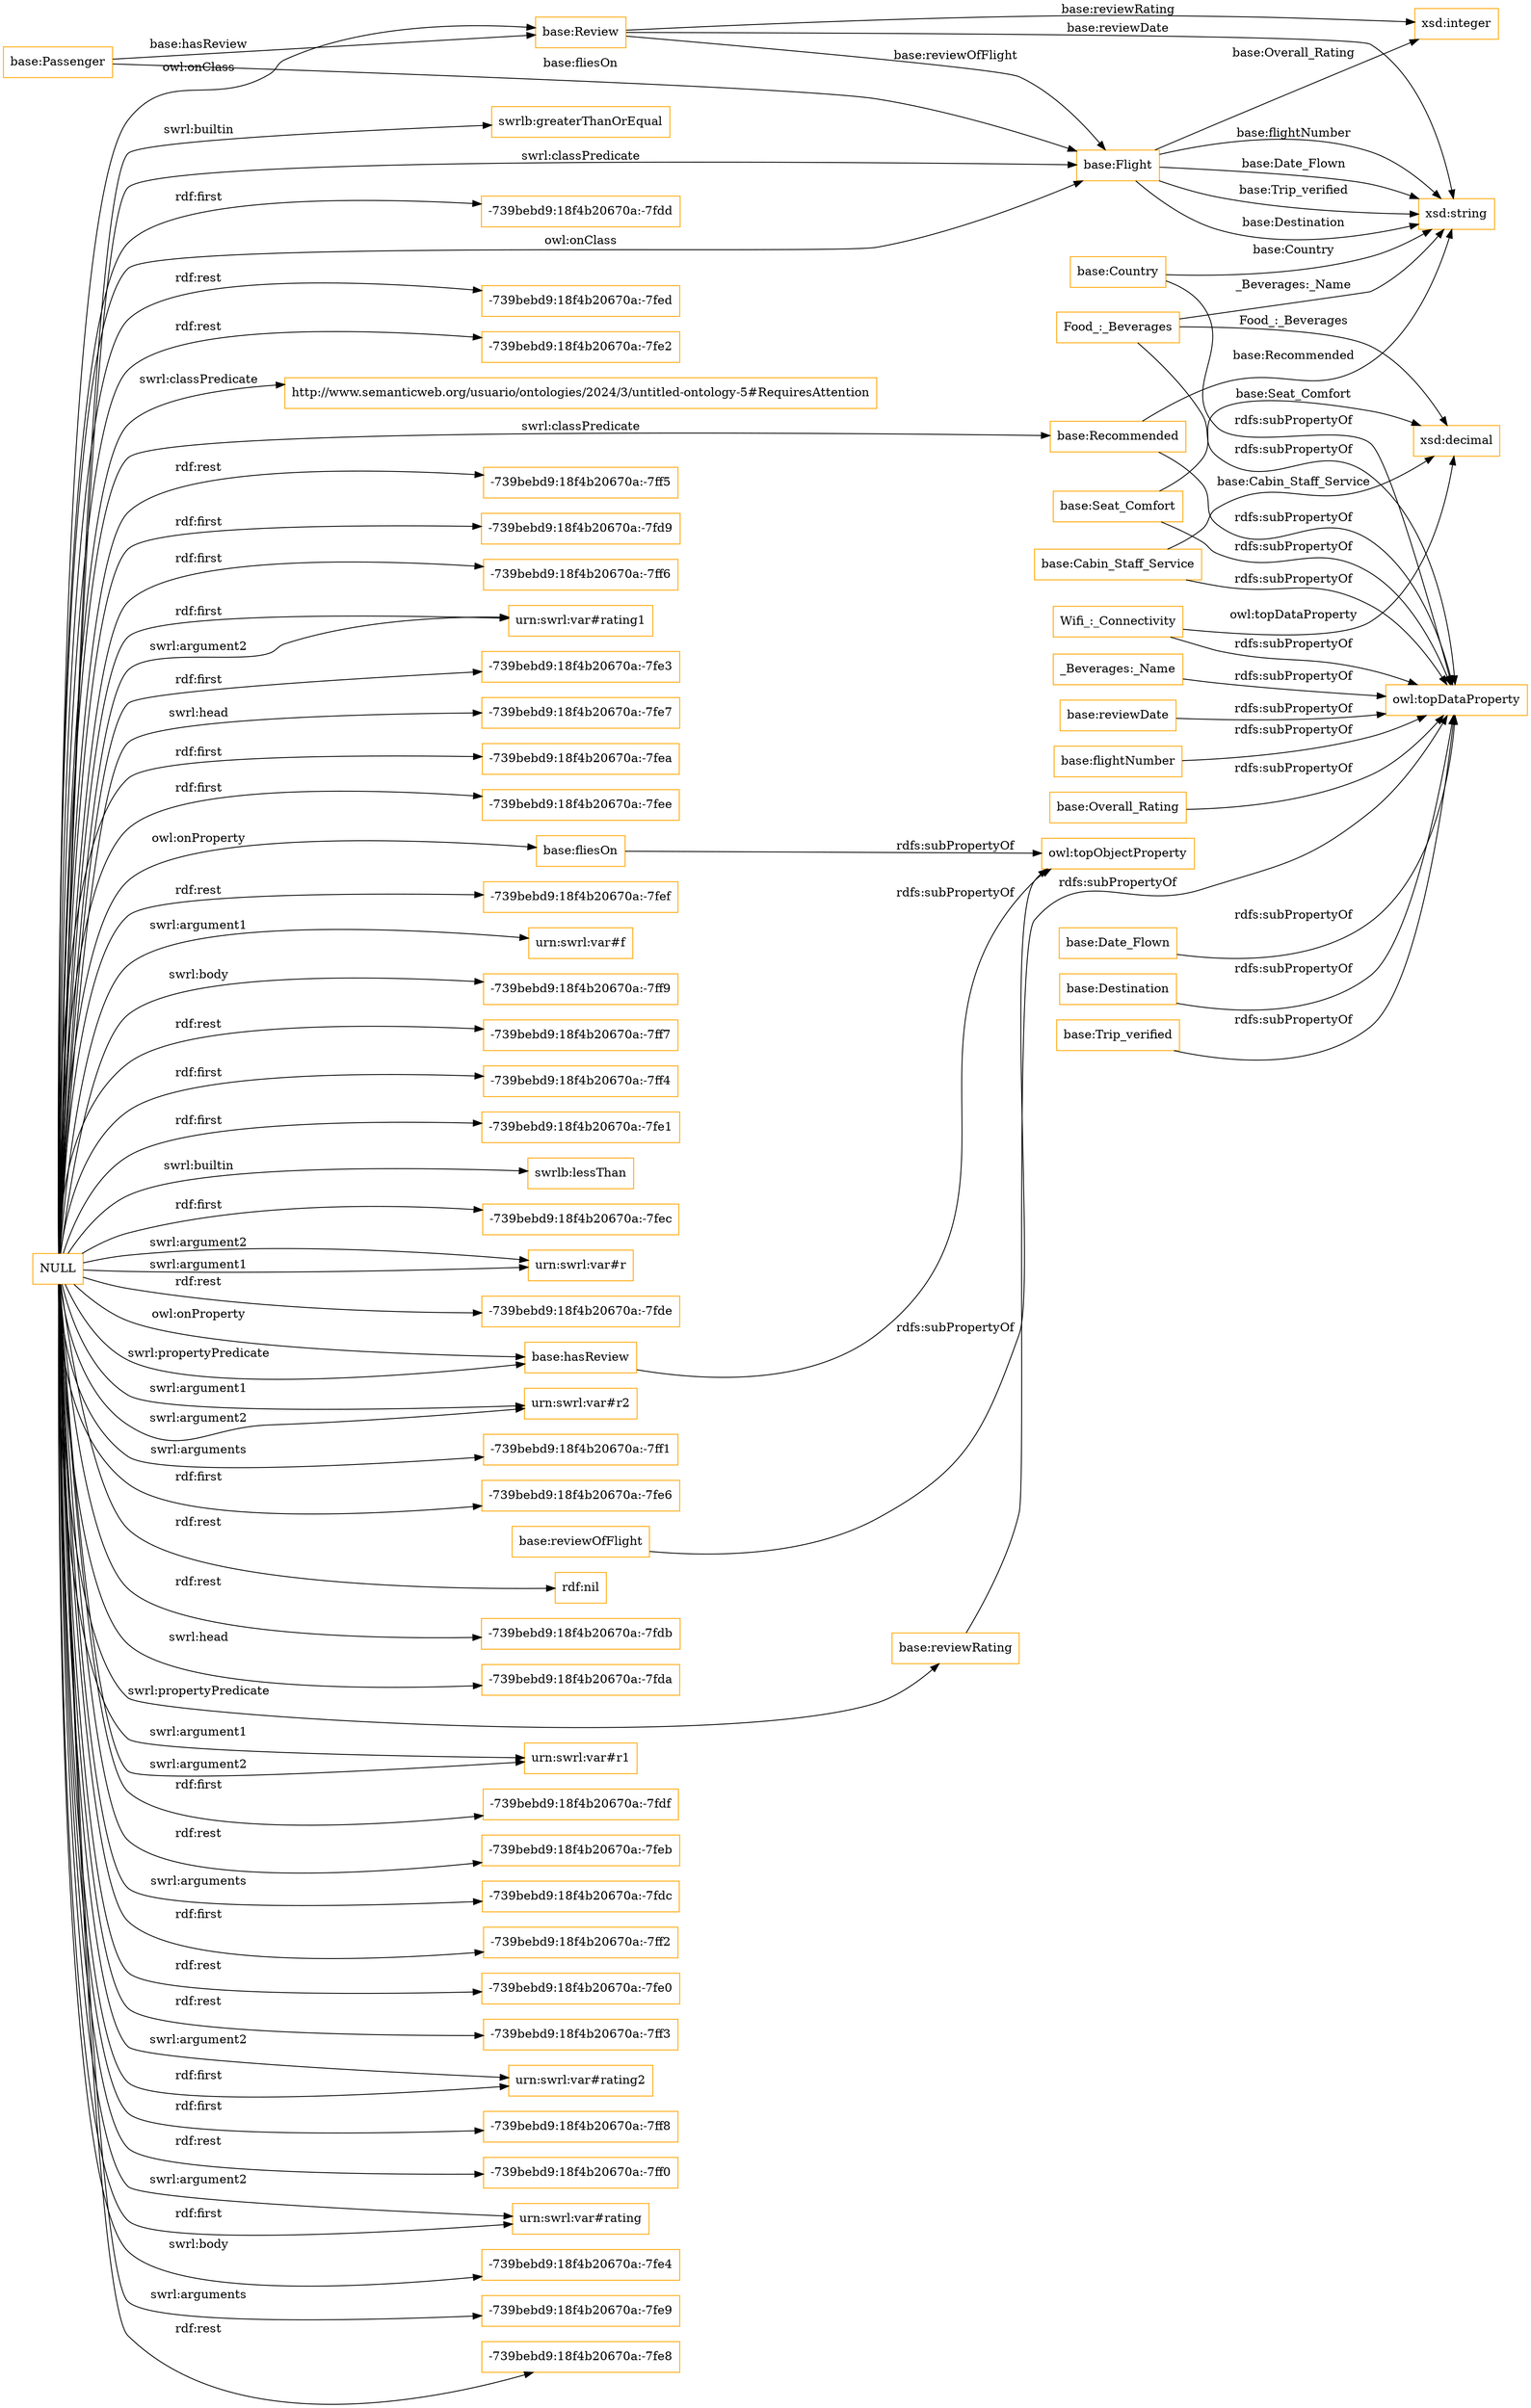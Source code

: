 digraph ar2dtool_diagram { 
rankdir=LR;
size="1501"
node [shape = rectangle, color="orange"]; "http://www.semanticweb.org/usuario/ontologies/2024/3/untitled-ontology-5#RequiresAttention" "base:Passenger" "base:Date_Flown" "base:Cabin_Staff_Service" "base:Country" "base:Seat_Comfort" "Wifi_:_Connectivity" "base:Review" "base:Overall_Rating" "base:Destination" "base:Recommended" "base:Trip_verified" "base:Flight" "Food_:_Beverages" ; /*classes style*/
	"NULL" -> "-739bebd9:18f4b20670a:-7ff5" [ label = "rdf:rest" ];
	"NULL" -> "-739bebd9:18f4b20670a:-7fd9" [ label = "rdf:first" ];
	"NULL" -> "-739bebd9:18f4b20670a:-7ff6" [ label = "rdf:first" ];
	"NULL" -> "urn:swrl:var#rating1" [ label = "rdf:first" ];
	"NULL" -> "-739bebd9:18f4b20670a:-7fe3" [ label = "rdf:first" ];
	"NULL" -> "-739bebd9:18f4b20670a:-7fe7" [ label = "swrl:head" ];
	"NULL" -> "-739bebd9:18f4b20670a:-7fea" [ label = "rdf:first" ];
	"NULL" -> "-739bebd9:18f4b20670a:-7fee" [ label = "rdf:first" ];
	"NULL" -> "base:reviewRating" [ label = "swrl:propertyPredicate" ];
	"NULL" -> "-739bebd9:18f4b20670a:-7fef" [ label = "rdf:rest" ];
	"NULL" -> "urn:swrl:var#f" [ label = "swrl:argument1" ];
	"NULL" -> "-739bebd9:18f4b20670a:-7ff9" [ label = "swrl:body" ];
	"NULL" -> "-739bebd9:18f4b20670a:-7ff7" [ label = "rdf:rest" ];
	"NULL" -> "-739bebd9:18f4b20670a:-7ff4" [ label = "rdf:first" ];
	"NULL" -> "-739bebd9:18f4b20670a:-7fe1" [ label = "rdf:first" ];
	"NULL" -> "swrlb:lessThan" [ label = "swrl:builtin" ];
	"NULL" -> "-739bebd9:18f4b20670a:-7fec" [ label = "rdf:first" ];
	"NULL" -> "urn:swrl:var#r" [ label = "swrl:argument2" ];
	"NULL" -> "-739bebd9:18f4b20670a:-7fde" [ label = "rdf:rest" ];
	"NULL" -> "urn:swrl:var#r2" [ label = "swrl:argument1" ];
	"NULL" -> "-739bebd9:18f4b20670a:-7ff1" [ label = "swrl:arguments" ];
	"NULL" -> "http://www.semanticweb.org/usuario/ontologies/2024/3/untitled-ontology-5#RequiresAttention" [ label = "swrl:classPredicate" ];
	"NULL" -> "-739bebd9:18f4b20670a:-7fe6" [ label = "rdf:first" ];
	"NULL" -> "rdf:nil" [ label = "rdf:rest" ];
	"NULL" -> "base:Review" [ label = "owl:onClass" ];
	"NULL" -> "-739bebd9:18f4b20670a:-7fdb" [ label = "rdf:rest" ];
	"NULL" -> "base:hasReview" [ label = "owl:onProperty" ];
	"NULL" -> "-739bebd9:18f4b20670a:-7fda" [ label = "swrl:head" ];
	"NULL" -> "base:fliesOn" [ label = "owl:onProperty" ];
	"NULL" -> "urn:swrl:var#r1" [ label = "swrl:argument2" ];
	"NULL" -> "urn:swrl:var#rating1" [ label = "swrl:argument2" ];
	"NULL" -> "-739bebd9:18f4b20670a:-7fdf" [ label = "rdf:first" ];
	"NULL" -> "-739bebd9:18f4b20670a:-7feb" [ label = "rdf:rest" ];
	"NULL" -> "-739bebd9:18f4b20670a:-7fdc" [ label = "swrl:arguments" ];
	"NULL" -> "-739bebd9:18f4b20670a:-7ff2" [ label = "rdf:first" ];
	"NULL" -> "-739bebd9:18f4b20670a:-7fe0" [ label = "rdf:rest" ];
	"NULL" -> "-739bebd9:18f4b20670a:-7ff3" [ label = "rdf:rest" ];
	"NULL" -> "base:Recommended" [ label = "swrl:classPredicate" ];
	"NULL" -> "base:Flight" [ label = "owl:onClass" ];
	"NULL" -> "urn:swrl:var#rating2" [ label = "rdf:first" ];
	"NULL" -> "-739bebd9:18f4b20670a:-7ff8" [ label = "rdf:first" ];
	"NULL" -> "-739bebd9:18f4b20670a:-7ff0" [ label = "rdf:rest" ];
	"NULL" -> "urn:swrl:var#r1" [ label = "swrl:argument1" ];
	"NULL" -> "urn:swrl:var#rating" [ label = "rdf:first" ];
	"NULL" -> "-739bebd9:18f4b20670a:-7fe4" [ label = "swrl:body" ];
	"NULL" -> "base:hasReview" [ label = "swrl:propertyPredicate" ];
	"NULL" -> "-739bebd9:18f4b20670a:-7fe9" [ label = "swrl:arguments" ];
	"NULL" -> "urn:swrl:var#rating2" [ label = "swrl:argument2" ];
	"NULL" -> "-739bebd9:18f4b20670a:-7fe8" [ label = "rdf:rest" ];
	"NULL" -> "swrlb:greaterThanOrEqual" [ label = "swrl:builtin" ];
	"NULL" -> "urn:swrl:var#rating" [ label = "swrl:argument2" ];
	"NULL" -> "-739bebd9:18f4b20670a:-7fdd" [ label = "rdf:first" ];
	"NULL" -> "-739bebd9:18f4b20670a:-7fed" [ label = "rdf:rest" ];
	"NULL" -> "base:Flight" [ label = "swrl:classPredicate" ];
	"NULL" -> "urn:swrl:var#r2" [ label = "swrl:argument2" ];
	"NULL" -> "-739bebd9:18f4b20670a:-7fe2" [ label = "rdf:rest" ];
	"NULL" -> "urn:swrl:var#r" [ label = "swrl:argument1" ];
	"base:Date_Flown" -> "owl:topDataProperty" [ label = "rdfs:subPropertyOf" ];
	"base:Destination" -> "owl:topDataProperty" [ label = "rdfs:subPropertyOf" ];
	"base:hasReview" -> "owl:topObjectProperty" [ label = "rdfs:subPropertyOf" ];
	"base:Seat_Comfort" -> "owl:topDataProperty" [ label = "rdfs:subPropertyOf" ];
	"base:Trip_verified" -> "owl:topDataProperty" [ label = "rdfs:subPropertyOf" ];
	"_Beverages:_Name" -> "owl:topDataProperty" [ label = "rdfs:subPropertyOf" ];
	"base:reviewOfFlight" -> "owl:topObjectProperty" [ label = "rdfs:subPropertyOf" ];
	"Wifi_:_Connectivity" -> "owl:topDataProperty" [ label = "rdfs:subPropertyOf" ];
	"base:Recommended" -> "owl:topDataProperty" [ label = "rdfs:subPropertyOf" ];
	"base:fliesOn" -> "owl:topObjectProperty" [ label = "rdfs:subPropertyOf" ];
	"base:Country" -> "owl:topDataProperty" [ label = "rdfs:subPropertyOf" ];
	"Food_:_Beverages" -> "owl:topDataProperty" [ label = "rdfs:subPropertyOf" ];
	"base:reviewDate" -> "owl:topDataProperty" [ label = "rdfs:subPropertyOf" ];
	"base:reviewRating" -> "owl:topDataProperty" [ label = "rdfs:subPropertyOf" ];
	"base:flightNumber" -> "owl:topDataProperty" [ label = "rdfs:subPropertyOf" ];
	"base:Overall_Rating" -> "owl:topDataProperty" [ label = "rdfs:subPropertyOf" ];
	"base:Cabin_Staff_Service" -> "owl:topDataProperty" [ label = "rdfs:subPropertyOf" ];
	"base:Flight" -> "xsd:string" [ label = "base:Trip_verified" ];
	"base:Flight" -> "xsd:string" [ label = "base:Destination" ];
	"base:Flight" -> "xsd:integer" [ label = "base:Overall_Rating" ];
	"base:Seat_Comfort" -> "xsd:decimal" [ label = "base:Seat_Comfort" ];
	"base:Country" -> "xsd:string" [ label = "base:Country" ];
	"base:Review" -> "xsd:integer" [ label = "base:reviewRating" ];
	"base:Flight" -> "xsd:string" [ label = "base:flightNumber" ];
	"base:Passenger" -> "base:Review" [ label = "base:hasReview" ];
	"base:Cabin_Staff_Service" -> "xsd:decimal" [ label = "base:Cabin_Staff_Service" ];
	"base:Review" -> "xsd:string" [ label = "base:reviewDate" ];
	"base:Flight" -> "xsd:string" [ label = "base:Date_Flown" ];
	"Wifi_:_Connectivity" -> "xsd:decimal" [ label = "owl:topDataProperty" ];
	"base:Review" -> "base:Flight" [ label = "base:reviewOfFlight" ];
	"base:Recommended" -> "xsd:string" [ label = "base:Recommended" ];
	"Food_:_Beverages" -> "xsd:decimal" [ label = "Food_:_Beverages" ];
	"Food_:_Beverages" -> "xsd:string" [ label = "_Beverages:_Name" ];
	"base:Passenger" -> "base:Flight" [ label = "base:fliesOn" ];

}
